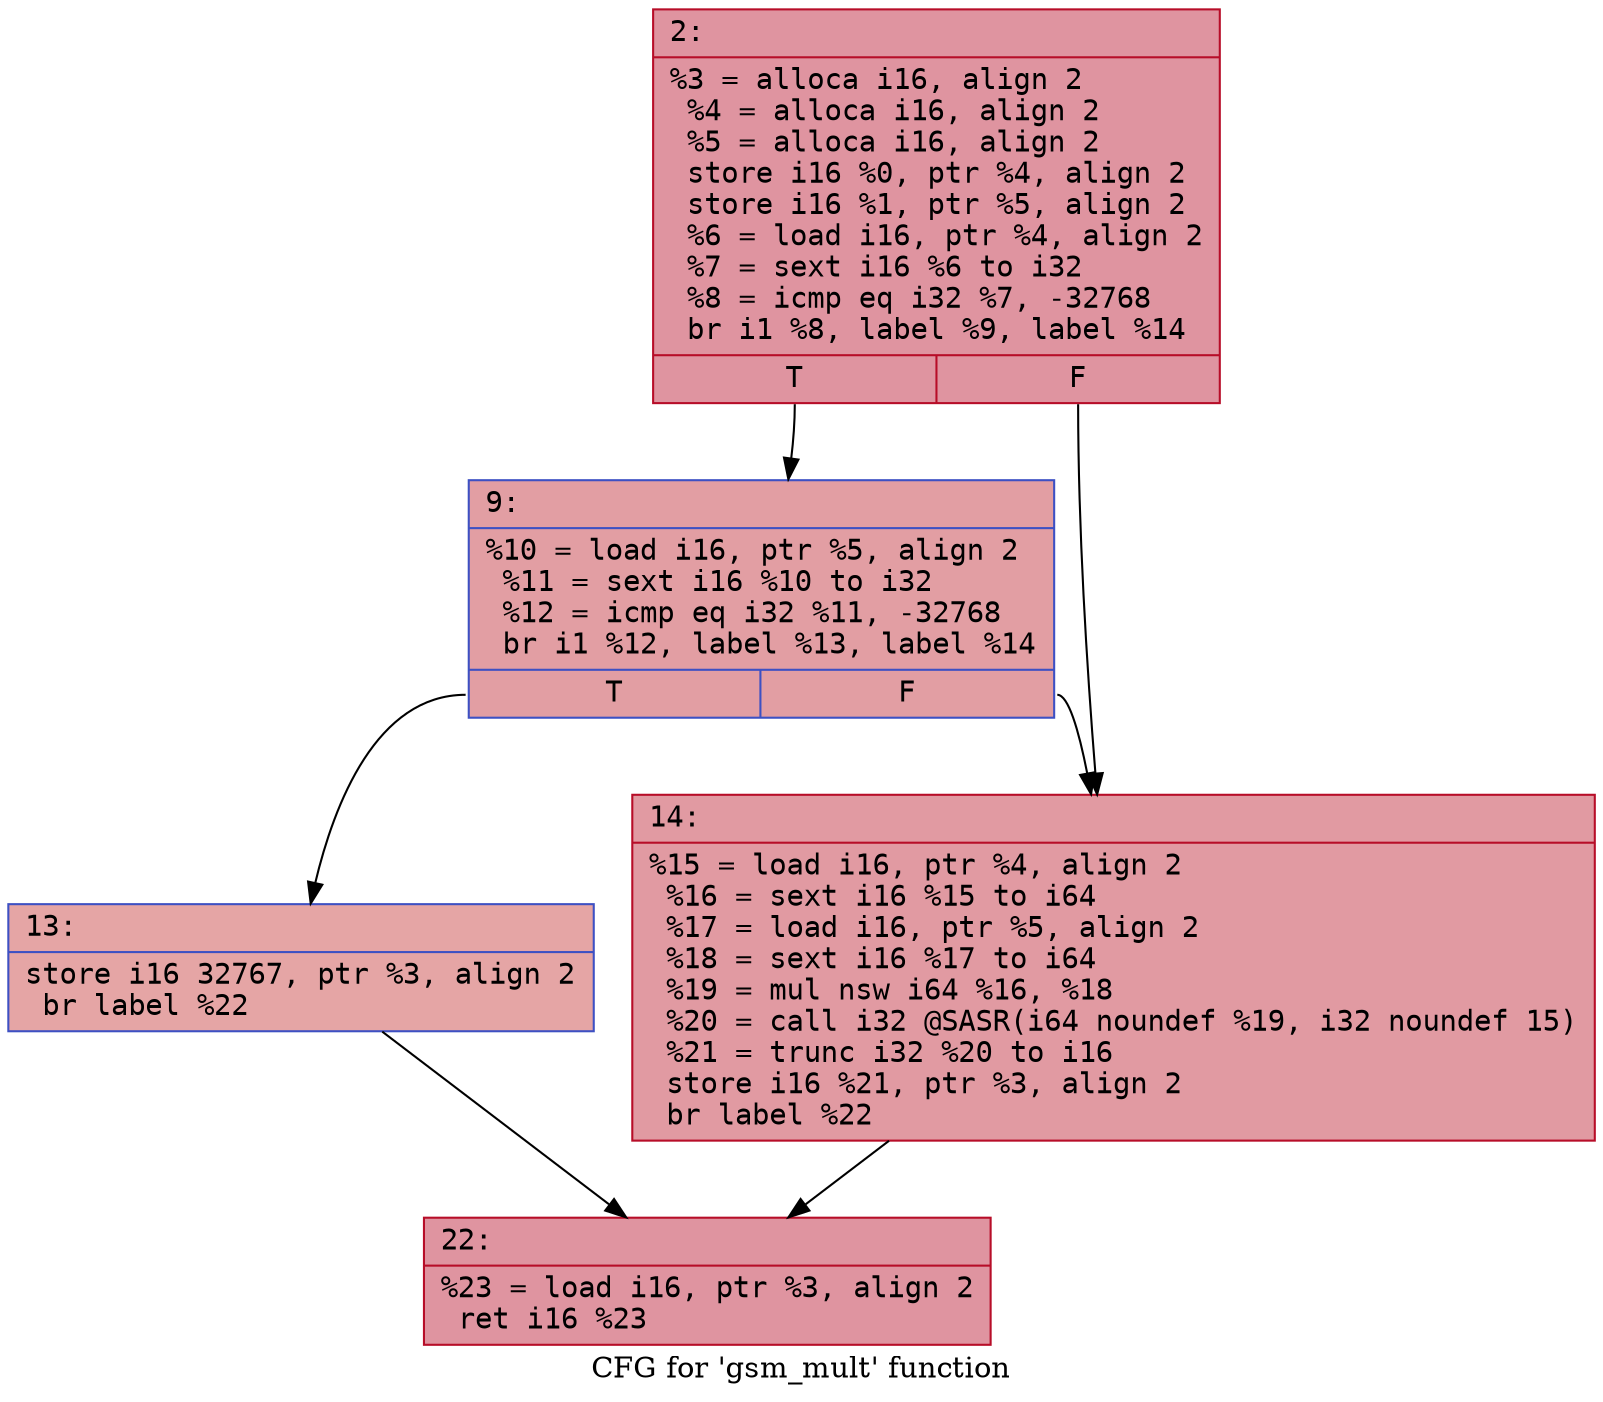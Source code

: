 digraph "CFG for 'gsm_mult' function" {
	label="CFG for 'gsm_mult' function";

	Node0x60000085ceb0 [shape=record,color="#b70d28ff", style=filled, fillcolor="#b70d2870" fontname="Courier",label="{2:\l|  %3 = alloca i16, align 2\l  %4 = alloca i16, align 2\l  %5 = alloca i16, align 2\l  store i16 %0, ptr %4, align 2\l  store i16 %1, ptr %5, align 2\l  %6 = load i16, ptr %4, align 2\l  %7 = sext i16 %6 to i32\l  %8 = icmp eq i32 %7, -32768\l  br i1 %8, label %9, label %14\l|{<s0>T|<s1>F}}"];
	Node0x60000085ceb0:s0 -> Node0x60000085cf50[tooltip="2 -> 9\nProbability 50.00%" ];
	Node0x60000085ceb0:s1 -> Node0x60000085cff0[tooltip="2 -> 14\nProbability 50.00%" ];
	Node0x60000085cf50 [shape=record,color="#3d50c3ff", style=filled, fillcolor="#be242e70" fontname="Courier",label="{9:\l|  %10 = load i16, ptr %5, align 2\l  %11 = sext i16 %10 to i32\l  %12 = icmp eq i32 %11, -32768\l  br i1 %12, label %13, label %14\l|{<s0>T|<s1>F}}"];
	Node0x60000085cf50:s0 -> Node0x60000085cfa0[tooltip="9 -> 13\nProbability 50.00%" ];
	Node0x60000085cf50:s1 -> Node0x60000085cff0[tooltip="9 -> 14\nProbability 50.00%" ];
	Node0x60000085cfa0 [shape=record,color="#3d50c3ff", style=filled, fillcolor="#c5333470" fontname="Courier",label="{13:\l|  store i16 32767, ptr %3, align 2\l  br label %22\l}"];
	Node0x60000085cfa0 -> Node0x60000085d040[tooltip="13 -> 22\nProbability 100.00%" ];
	Node0x60000085cff0 [shape=record,color="#b70d28ff", style=filled, fillcolor="#bb1b2c70" fontname="Courier",label="{14:\l|  %15 = load i16, ptr %4, align 2\l  %16 = sext i16 %15 to i64\l  %17 = load i16, ptr %5, align 2\l  %18 = sext i16 %17 to i64\l  %19 = mul nsw i64 %16, %18\l  %20 = call i32 @SASR(i64 noundef %19, i32 noundef 15)\l  %21 = trunc i32 %20 to i16\l  store i16 %21, ptr %3, align 2\l  br label %22\l}"];
	Node0x60000085cff0 -> Node0x60000085d040[tooltip="14 -> 22\nProbability 100.00%" ];
	Node0x60000085d040 [shape=record,color="#b70d28ff", style=filled, fillcolor="#b70d2870" fontname="Courier",label="{22:\l|  %23 = load i16, ptr %3, align 2\l  ret i16 %23\l}"];
}
